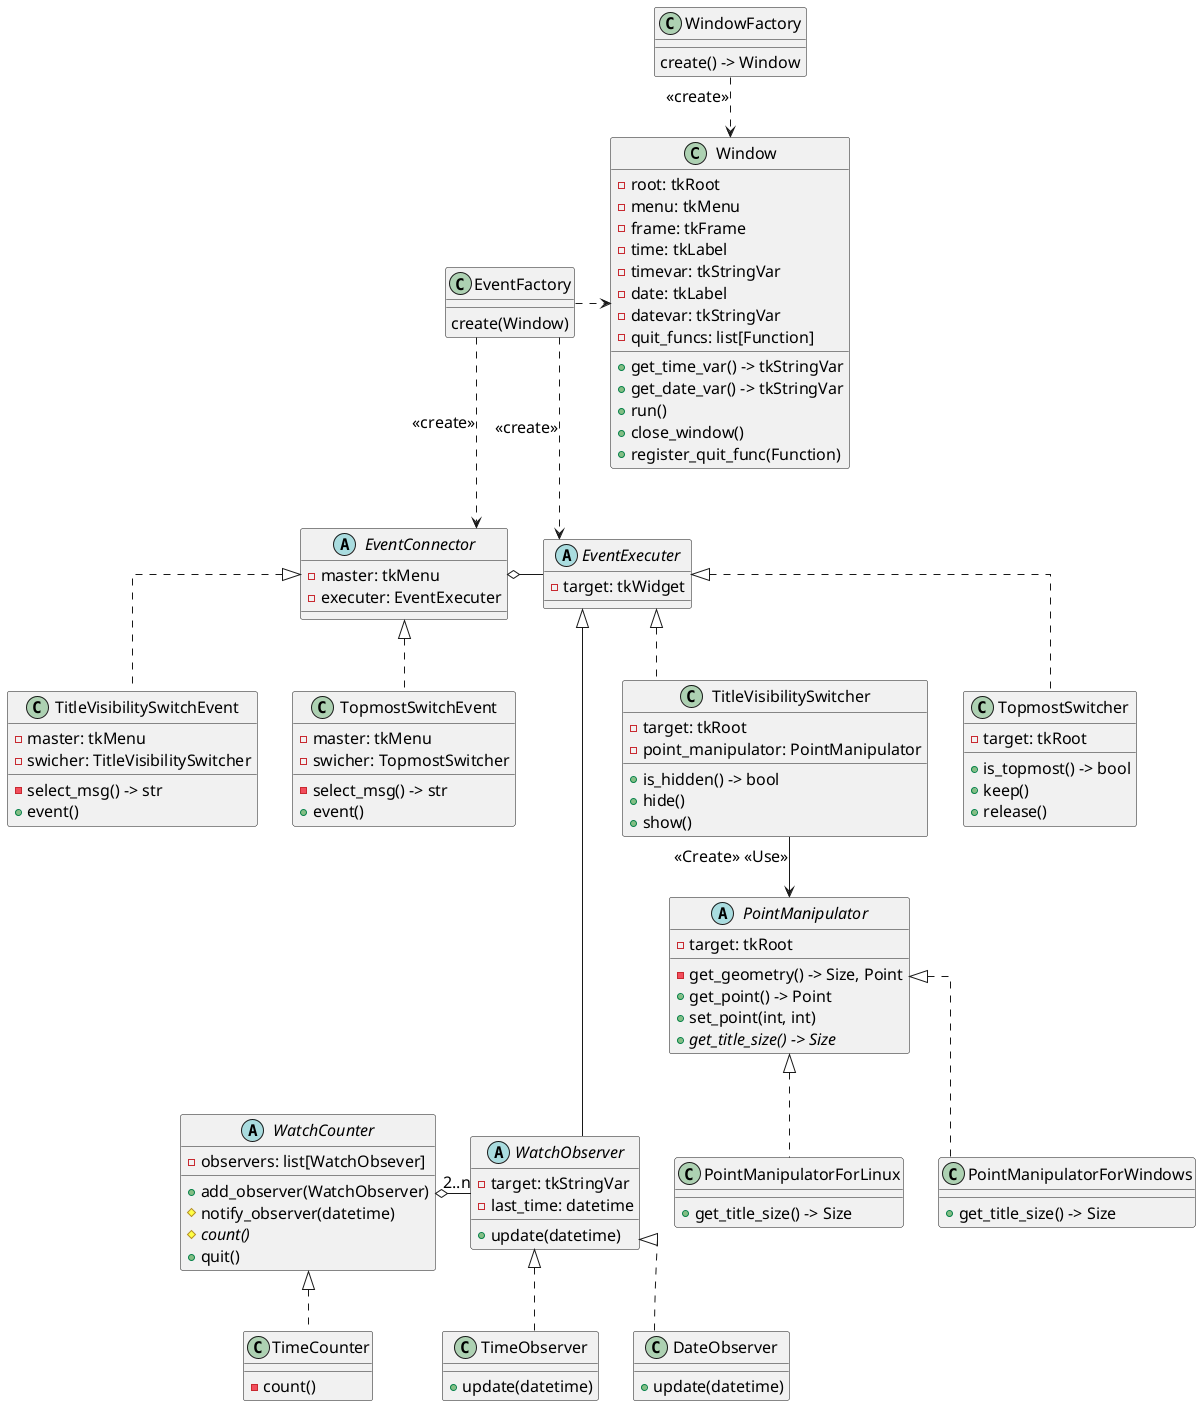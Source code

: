 @startuml Class
skinparam {
   defaultfontsize 16
   linetype ortho
}
class "Window" as w {
    - root: tkRoot
    - menu: tkMenu
    - frame: tkFrame
    - time: tkLabel
    - timevar: tkStringVar
    - date: tkLabel
    - datevar: tkStringVar
    - quit_funcs: list[Function]
    + get_time_var() -> tkStringVar
    + get_date_var() -> tkStringVar
    + run()
    + close_window()
    + register_quit_func(Function)
}
class "WindowFactory" as wf {
    create() -> Window
}
wf ..> w: <<create>>

class "EventFactory" as ef {
    create(Window)
}
ef .r.> w
abstract class "EventConnector" as ec {
    - master: tkMenu
    - executer: EventExecuter
}
abstract class "EventExecuter" as ee {
    - target: tkWidget
}
ec o-r- ee
ef ..> ec: <<create>>
ef ..> ee: <<create>>

class "TitleVisibilitySwitcher" as tvs {
    - target: tkRoot
    - point_manipulator: PointManipulator
    + is_hidden() -> bool
    + hide()
    + show()
}
ee <|.. tvs

class "TitleVisibilitySwitchEvent" as tvse {
    - master: tkMenu
    - swicher: TitleVisibilitySwitcher
    - select_msg() -> str
    + event()
}
ec <|.. tvse

abstract class "PointManipulator" as pm {
    - target: tkRoot
    - get_geometry() -> Size, Point
    + get_point() -> Point
    + set_point(int, int)
    + {abstract} get_title_size() -> Size
}
class "PointManipulatorForLinux" as pml {
    + get_title_size() -> Size
}
class "PointManipulatorForWindows" as pmw {
    + get_title_size() -> Size
}
pm <|.. pml
pm <|.. pmw
tvs --> pm: <<Create>> <<Use>>

class "TopmostSwitcher" as tms {
    - target: tkRoot
    + is_topmost() -> bool
    + keep()
    + release()
}
ee <|.. tms

class "TopmostSwitchEvent" as tmse {
    - master: tkMenu
    - swicher: TopmostSwitcher
    - select_msg() -> str
    + event()
}
ec <|.. tmse

abstract class "WatchObserver" as wo {
    - target: tkStringVar
    - last_time: datetime
    + update(datetime)
}
ee <|---- wo

class "TimeObserver" as to {
    + update(datetime)
}
class "DateObserver" as do {
    + update(datetime)
}
wo <|.. to
wo <|.. do

abstract class "WatchCounter" as wc {
    - observers: list[WatchObsever]
    + add_observer(WatchObserver)
    # notify_observer(datetime)
    # {abstract} count()
    + quit()
}
class "TimeCounter" as tc {
    - count()
}
wc <|.. tc
wo "2..n" -l-o wc
@enduml
